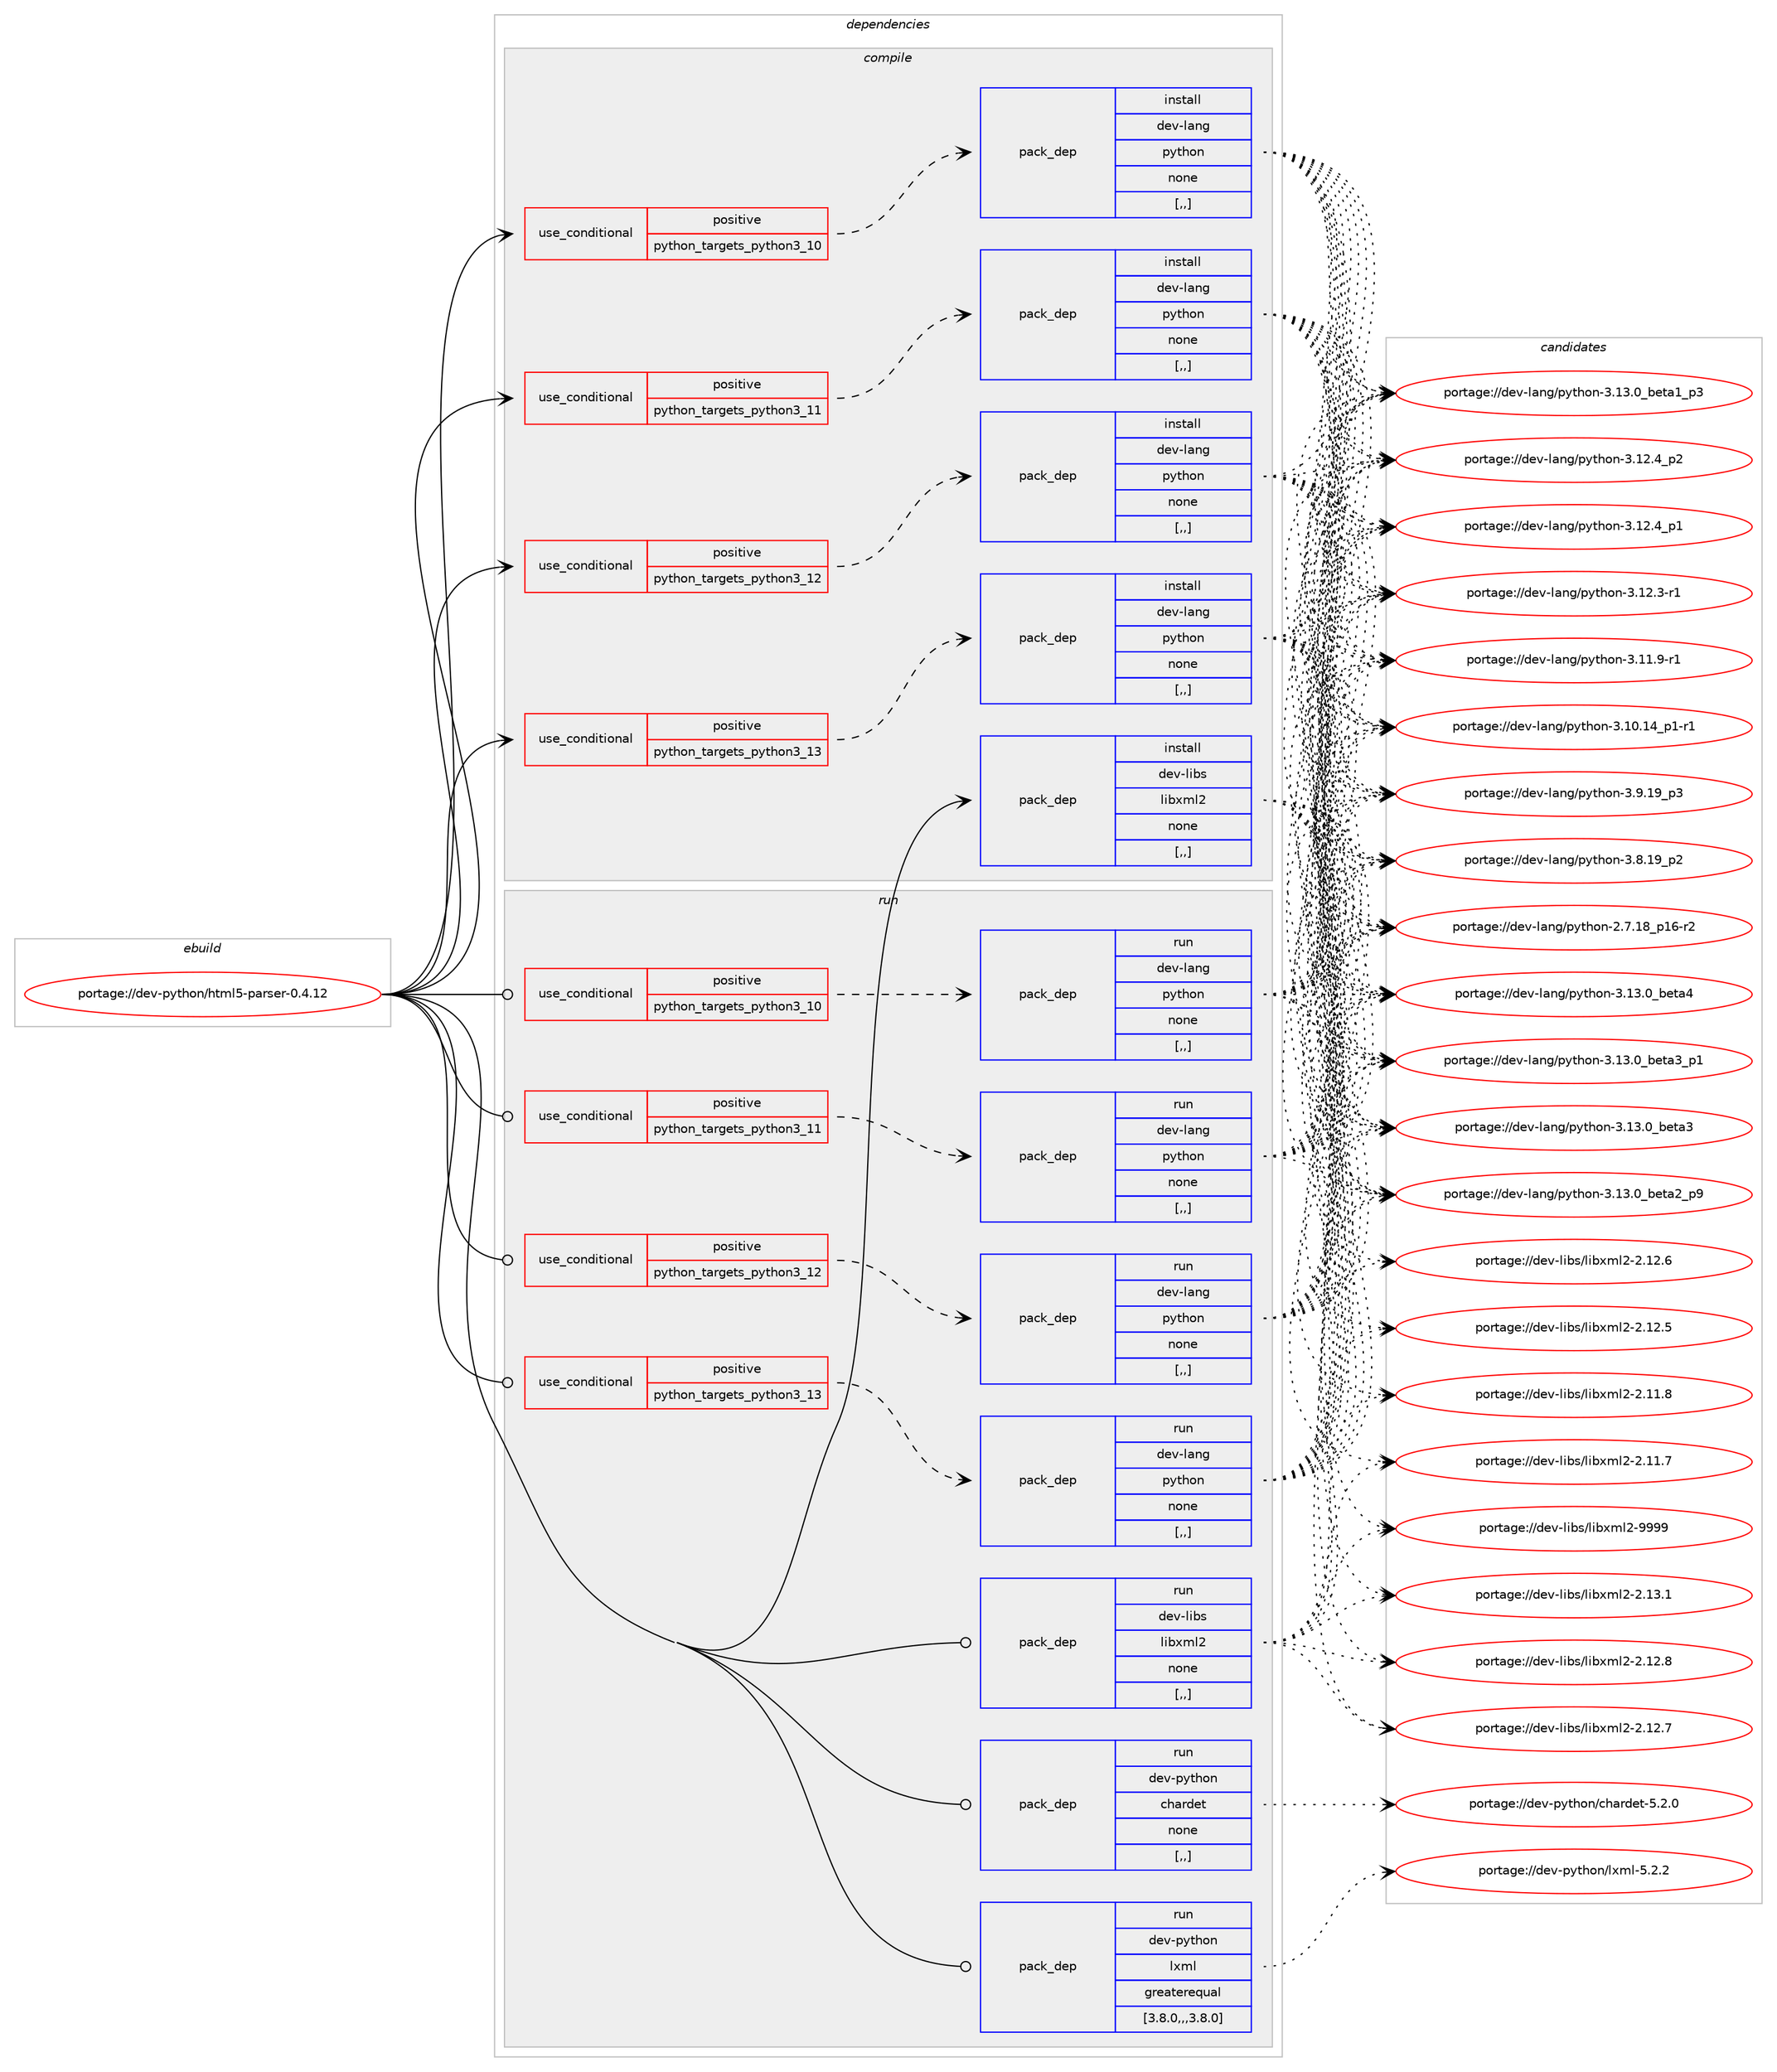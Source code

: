 digraph prolog {

# *************
# Graph options
# *************

newrank=true;
concentrate=true;
compound=true;
graph [rankdir=LR,fontname=Helvetica,fontsize=10,ranksep=1.5];#, ranksep=2.5, nodesep=0.2];
edge  [arrowhead=vee];
node  [fontname=Helvetica,fontsize=10];

# **********
# The ebuild
# **********

subgraph cluster_leftcol {
color=gray;
label=<<i>ebuild</i>>;
id [label="portage://dev-python/html5-parser-0.4.12", color=red, width=4, href="../dev-python/html5-parser-0.4.12.svg"];
}

# ****************
# The dependencies
# ****************

subgraph cluster_midcol {
color=gray;
label=<<i>dependencies</i>>;
subgraph cluster_compile {
fillcolor="#eeeeee";
style=filled;
label=<<i>compile</i>>;
subgraph cond33407 {
dependency147918 [label=<<TABLE BORDER="0" CELLBORDER="1" CELLSPACING="0" CELLPADDING="4"><TR><TD ROWSPAN="3" CELLPADDING="10">use_conditional</TD></TR><TR><TD>positive</TD></TR><TR><TD>python_targets_python3_10</TD></TR></TABLE>>, shape=none, color=red];
subgraph pack113262 {
dependency147919 [label=<<TABLE BORDER="0" CELLBORDER="1" CELLSPACING="0" CELLPADDING="4" WIDTH="220"><TR><TD ROWSPAN="6" CELLPADDING="30">pack_dep</TD></TR><TR><TD WIDTH="110">install</TD></TR><TR><TD>dev-lang</TD></TR><TR><TD>python</TD></TR><TR><TD>none</TD></TR><TR><TD>[,,]</TD></TR></TABLE>>, shape=none, color=blue];
}
dependency147918:e -> dependency147919:w [weight=20,style="dashed",arrowhead="vee"];
}
id:e -> dependency147918:w [weight=20,style="solid",arrowhead="vee"];
subgraph cond33408 {
dependency147920 [label=<<TABLE BORDER="0" CELLBORDER="1" CELLSPACING="0" CELLPADDING="4"><TR><TD ROWSPAN="3" CELLPADDING="10">use_conditional</TD></TR><TR><TD>positive</TD></TR><TR><TD>python_targets_python3_11</TD></TR></TABLE>>, shape=none, color=red];
subgraph pack113263 {
dependency147921 [label=<<TABLE BORDER="0" CELLBORDER="1" CELLSPACING="0" CELLPADDING="4" WIDTH="220"><TR><TD ROWSPAN="6" CELLPADDING="30">pack_dep</TD></TR><TR><TD WIDTH="110">install</TD></TR><TR><TD>dev-lang</TD></TR><TR><TD>python</TD></TR><TR><TD>none</TD></TR><TR><TD>[,,]</TD></TR></TABLE>>, shape=none, color=blue];
}
dependency147920:e -> dependency147921:w [weight=20,style="dashed",arrowhead="vee"];
}
id:e -> dependency147920:w [weight=20,style="solid",arrowhead="vee"];
subgraph cond33409 {
dependency147922 [label=<<TABLE BORDER="0" CELLBORDER="1" CELLSPACING="0" CELLPADDING="4"><TR><TD ROWSPAN="3" CELLPADDING="10">use_conditional</TD></TR><TR><TD>positive</TD></TR><TR><TD>python_targets_python3_12</TD></TR></TABLE>>, shape=none, color=red];
subgraph pack113264 {
dependency147923 [label=<<TABLE BORDER="0" CELLBORDER="1" CELLSPACING="0" CELLPADDING="4" WIDTH="220"><TR><TD ROWSPAN="6" CELLPADDING="30">pack_dep</TD></TR><TR><TD WIDTH="110">install</TD></TR><TR><TD>dev-lang</TD></TR><TR><TD>python</TD></TR><TR><TD>none</TD></TR><TR><TD>[,,]</TD></TR></TABLE>>, shape=none, color=blue];
}
dependency147922:e -> dependency147923:w [weight=20,style="dashed",arrowhead="vee"];
}
id:e -> dependency147922:w [weight=20,style="solid",arrowhead="vee"];
subgraph cond33410 {
dependency147924 [label=<<TABLE BORDER="0" CELLBORDER="1" CELLSPACING="0" CELLPADDING="4"><TR><TD ROWSPAN="3" CELLPADDING="10">use_conditional</TD></TR><TR><TD>positive</TD></TR><TR><TD>python_targets_python3_13</TD></TR></TABLE>>, shape=none, color=red];
subgraph pack113265 {
dependency147925 [label=<<TABLE BORDER="0" CELLBORDER="1" CELLSPACING="0" CELLPADDING="4" WIDTH="220"><TR><TD ROWSPAN="6" CELLPADDING="30">pack_dep</TD></TR><TR><TD WIDTH="110">install</TD></TR><TR><TD>dev-lang</TD></TR><TR><TD>python</TD></TR><TR><TD>none</TD></TR><TR><TD>[,,]</TD></TR></TABLE>>, shape=none, color=blue];
}
dependency147924:e -> dependency147925:w [weight=20,style="dashed",arrowhead="vee"];
}
id:e -> dependency147924:w [weight=20,style="solid",arrowhead="vee"];
subgraph pack113266 {
dependency147926 [label=<<TABLE BORDER="0" CELLBORDER="1" CELLSPACING="0" CELLPADDING="4" WIDTH="220"><TR><TD ROWSPAN="6" CELLPADDING="30">pack_dep</TD></TR><TR><TD WIDTH="110">install</TD></TR><TR><TD>dev-libs</TD></TR><TR><TD>libxml2</TD></TR><TR><TD>none</TD></TR><TR><TD>[,,]</TD></TR></TABLE>>, shape=none, color=blue];
}
id:e -> dependency147926:w [weight=20,style="solid",arrowhead="vee"];
}
subgraph cluster_compileandrun {
fillcolor="#eeeeee";
style=filled;
label=<<i>compile and run</i>>;
}
subgraph cluster_run {
fillcolor="#eeeeee";
style=filled;
label=<<i>run</i>>;
subgraph cond33411 {
dependency147927 [label=<<TABLE BORDER="0" CELLBORDER="1" CELLSPACING="0" CELLPADDING="4"><TR><TD ROWSPAN="3" CELLPADDING="10">use_conditional</TD></TR><TR><TD>positive</TD></TR><TR><TD>python_targets_python3_10</TD></TR></TABLE>>, shape=none, color=red];
subgraph pack113267 {
dependency147928 [label=<<TABLE BORDER="0" CELLBORDER="1" CELLSPACING="0" CELLPADDING="4" WIDTH="220"><TR><TD ROWSPAN="6" CELLPADDING="30">pack_dep</TD></TR><TR><TD WIDTH="110">run</TD></TR><TR><TD>dev-lang</TD></TR><TR><TD>python</TD></TR><TR><TD>none</TD></TR><TR><TD>[,,]</TD></TR></TABLE>>, shape=none, color=blue];
}
dependency147927:e -> dependency147928:w [weight=20,style="dashed",arrowhead="vee"];
}
id:e -> dependency147927:w [weight=20,style="solid",arrowhead="odot"];
subgraph cond33412 {
dependency147929 [label=<<TABLE BORDER="0" CELLBORDER="1" CELLSPACING="0" CELLPADDING="4"><TR><TD ROWSPAN="3" CELLPADDING="10">use_conditional</TD></TR><TR><TD>positive</TD></TR><TR><TD>python_targets_python3_11</TD></TR></TABLE>>, shape=none, color=red];
subgraph pack113268 {
dependency147930 [label=<<TABLE BORDER="0" CELLBORDER="1" CELLSPACING="0" CELLPADDING="4" WIDTH="220"><TR><TD ROWSPAN="6" CELLPADDING="30">pack_dep</TD></TR><TR><TD WIDTH="110">run</TD></TR><TR><TD>dev-lang</TD></TR><TR><TD>python</TD></TR><TR><TD>none</TD></TR><TR><TD>[,,]</TD></TR></TABLE>>, shape=none, color=blue];
}
dependency147929:e -> dependency147930:w [weight=20,style="dashed",arrowhead="vee"];
}
id:e -> dependency147929:w [weight=20,style="solid",arrowhead="odot"];
subgraph cond33413 {
dependency147931 [label=<<TABLE BORDER="0" CELLBORDER="1" CELLSPACING="0" CELLPADDING="4"><TR><TD ROWSPAN="3" CELLPADDING="10">use_conditional</TD></TR><TR><TD>positive</TD></TR><TR><TD>python_targets_python3_12</TD></TR></TABLE>>, shape=none, color=red];
subgraph pack113269 {
dependency147932 [label=<<TABLE BORDER="0" CELLBORDER="1" CELLSPACING="0" CELLPADDING="4" WIDTH="220"><TR><TD ROWSPAN="6" CELLPADDING="30">pack_dep</TD></TR><TR><TD WIDTH="110">run</TD></TR><TR><TD>dev-lang</TD></TR><TR><TD>python</TD></TR><TR><TD>none</TD></TR><TR><TD>[,,]</TD></TR></TABLE>>, shape=none, color=blue];
}
dependency147931:e -> dependency147932:w [weight=20,style="dashed",arrowhead="vee"];
}
id:e -> dependency147931:w [weight=20,style="solid",arrowhead="odot"];
subgraph cond33414 {
dependency147933 [label=<<TABLE BORDER="0" CELLBORDER="1" CELLSPACING="0" CELLPADDING="4"><TR><TD ROWSPAN="3" CELLPADDING="10">use_conditional</TD></TR><TR><TD>positive</TD></TR><TR><TD>python_targets_python3_13</TD></TR></TABLE>>, shape=none, color=red];
subgraph pack113270 {
dependency147934 [label=<<TABLE BORDER="0" CELLBORDER="1" CELLSPACING="0" CELLPADDING="4" WIDTH="220"><TR><TD ROWSPAN="6" CELLPADDING="30">pack_dep</TD></TR><TR><TD WIDTH="110">run</TD></TR><TR><TD>dev-lang</TD></TR><TR><TD>python</TD></TR><TR><TD>none</TD></TR><TR><TD>[,,]</TD></TR></TABLE>>, shape=none, color=blue];
}
dependency147933:e -> dependency147934:w [weight=20,style="dashed",arrowhead="vee"];
}
id:e -> dependency147933:w [weight=20,style="solid",arrowhead="odot"];
subgraph pack113271 {
dependency147935 [label=<<TABLE BORDER="0" CELLBORDER="1" CELLSPACING="0" CELLPADDING="4" WIDTH="220"><TR><TD ROWSPAN="6" CELLPADDING="30">pack_dep</TD></TR><TR><TD WIDTH="110">run</TD></TR><TR><TD>dev-libs</TD></TR><TR><TD>libxml2</TD></TR><TR><TD>none</TD></TR><TR><TD>[,,]</TD></TR></TABLE>>, shape=none, color=blue];
}
id:e -> dependency147935:w [weight=20,style="solid",arrowhead="odot"];
subgraph pack113272 {
dependency147936 [label=<<TABLE BORDER="0" CELLBORDER="1" CELLSPACING="0" CELLPADDING="4" WIDTH="220"><TR><TD ROWSPAN="6" CELLPADDING="30">pack_dep</TD></TR><TR><TD WIDTH="110">run</TD></TR><TR><TD>dev-python</TD></TR><TR><TD>chardet</TD></TR><TR><TD>none</TD></TR><TR><TD>[,,]</TD></TR></TABLE>>, shape=none, color=blue];
}
id:e -> dependency147936:w [weight=20,style="solid",arrowhead="odot"];
subgraph pack113273 {
dependency147937 [label=<<TABLE BORDER="0" CELLBORDER="1" CELLSPACING="0" CELLPADDING="4" WIDTH="220"><TR><TD ROWSPAN="6" CELLPADDING="30">pack_dep</TD></TR><TR><TD WIDTH="110">run</TD></TR><TR><TD>dev-python</TD></TR><TR><TD>lxml</TD></TR><TR><TD>greaterequal</TD></TR><TR><TD>[3.8.0,,,3.8.0]</TD></TR></TABLE>>, shape=none, color=blue];
}
id:e -> dependency147937:w [weight=20,style="solid",arrowhead="odot"];
}
}

# **************
# The candidates
# **************

subgraph cluster_choices {
rank=same;
color=gray;
label=<<i>candidates</i>>;

subgraph choice113262 {
color=black;
nodesep=1;
choice1001011184510897110103471121211161041111104551464951464895981011169752 [label="portage://dev-lang/python-3.13.0_beta4", color=red, width=4,href="../dev-lang/python-3.13.0_beta4.svg"];
choice10010111845108971101034711212111610411111045514649514648959810111697519511249 [label="portage://dev-lang/python-3.13.0_beta3_p1", color=red, width=4,href="../dev-lang/python-3.13.0_beta3_p1.svg"];
choice1001011184510897110103471121211161041111104551464951464895981011169751 [label="portage://dev-lang/python-3.13.0_beta3", color=red, width=4,href="../dev-lang/python-3.13.0_beta3.svg"];
choice10010111845108971101034711212111610411111045514649514648959810111697509511257 [label="portage://dev-lang/python-3.13.0_beta2_p9", color=red, width=4,href="../dev-lang/python-3.13.0_beta2_p9.svg"];
choice10010111845108971101034711212111610411111045514649514648959810111697499511251 [label="portage://dev-lang/python-3.13.0_beta1_p3", color=red, width=4,href="../dev-lang/python-3.13.0_beta1_p3.svg"];
choice100101118451089711010347112121116104111110455146495046529511250 [label="portage://dev-lang/python-3.12.4_p2", color=red, width=4,href="../dev-lang/python-3.12.4_p2.svg"];
choice100101118451089711010347112121116104111110455146495046529511249 [label="portage://dev-lang/python-3.12.4_p1", color=red, width=4,href="../dev-lang/python-3.12.4_p1.svg"];
choice100101118451089711010347112121116104111110455146495046514511449 [label="portage://dev-lang/python-3.12.3-r1", color=red, width=4,href="../dev-lang/python-3.12.3-r1.svg"];
choice100101118451089711010347112121116104111110455146494946574511449 [label="portage://dev-lang/python-3.11.9-r1", color=red, width=4,href="../dev-lang/python-3.11.9-r1.svg"];
choice100101118451089711010347112121116104111110455146494846495295112494511449 [label="portage://dev-lang/python-3.10.14_p1-r1", color=red, width=4,href="../dev-lang/python-3.10.14_p1-r1.svg"];
choice100101118451089711010347112121116104111110455146574649579511251 [label="portage://dev-lang/python-3.9.19_p3", color=red, width=4,href="../dev-lang/python-3.9.19_p3.svg"];
choice100101118451089711010347112121116104111110455146564649579511250 [label="portage://dev-lang/python-3.8.19_p2", color=red, width=4,href="../dev-lang/python-3.8.19_p2.svg"];
choice100101118451089711010347112121116104111110455046554649569511249544511450 [label="portage://dev-lang/python-2.7.18_p16-r2", color=red, width=4,href="../dev-lang/python-2.7.18_p16-r2.svg"];
dependency147919:e -> choice1001011184510897110103471121211161041111104551464951464895981011169752:w [style=dotted,weight="100"];
dependency147919:e -> choice10010111845108971101034711212111610411111045514649514648959810111697519511249:w [style=dotted,weight="100"];
dependency147919:e -> choice1001011184510897110103471121211161041111104551464951464895981011169751:w [style=dotted,weight="100"];
dependency147919:e -> choice10010111845108971101034711212111610411111045514649514648959810111697509511257:w [style=dotted,weight="100"];
dependency147919:e -> choice10010111845108971101034711212111610411111045514649514648959810111697499511251:w [style=dotted,weight="100"];
dependency147919:e -> choice100101118451089711010347112121116104111110455146495046529511250:w [style=dotted,weight="100"];
dependency147919:e -> choice100101118451089711010347112121116104111110455146495046529511249:w [style=dotted,weight="100"];
dependency147919:e -> choice100101118451089711010347112121116104111110455146495046514511449:w [style=dotted,weight="100"];
dependency147919:e -> choice100101118451089711010347112121116104111110455146494946574511449:w [style=dotted,weight="100"];
dependency147919:e -> choice100101118451089711010347112121116104111110455146494846495295112494511449:w [style=dotted,weight="100"];
dependency147919:e -> choice100101118451089711010347112121116104111110455146574649579511251:w [style=dotted,weight="100"];
dependency147919:e -> choice100101118451089711010347112121116104111110455146564649579511250:w [style=dotted,weight="100"];
dependency147919:e -> choice100101118451089711010347112121116104111110455046554649569511249544511450:w [style=dotted,weight="100"];
}
subgraph choice113263 {
color=black;
nodesep=1;
choice1001011184510897110103471121211161041111104551464951464895981011169752 [label="portage://dev-lang/python-3.13.0_beta4", color=red, width=4,href="../dev-lang/python-3.13.0_beta4.svg"];
choice10010111845108971101034711212111610411111045514649514648959810111697519511249 [label="portage://dev-lang/python-3.13.0_beta3_p1", color=red, width=4,href="../dev-lang/python-3.13.0_beta3_p1.svg"];
choice1001011184510897110103471121211161041111104551464951464895981011169751 [label="portage://dev-lang/python-3.13.0_beta3", color=red, width=4,href="../dev-lang/python-3.13.0_beta3.svg"];
choice10010111845108971101034711212111610411111045514649514648959810111697509511257 [label="portage://dev-lang/python-3.13.0_beta2_p9", color=red, width=4,href="../dev-lang/python-3.13.0_beta2_p9.svg"];
choice10010111845108971101034711212111610411111045514649514648959810111697499511251 [label="portage://dev-lang/python-3.13.0_beta1_p3", color=red, width=4,href="../dev-lang/python-3.13.0_beta1_p3.svg"];
choice100101118451089711010347112121116104111110455146495046529511250 [label="portage://dev-lang/python-3.12.4_p2", color=red, width=4,href="../dev-lang/python-3.12.4_p2.svg"];
choice100101118451089711010347112121116104111110455146495046529511249 [label="portage://dev-lang/python-3.12.4_p1", color=red, width=4,href="../dev-lang/python-3.12.4_p1.svg"];
choice100101118451089711010347112121116104111110455146495046514511449 [label="portage://dev-lang/python-3.12.3-r1", color=red, width=4,href="../dev-lang/python-3.12.3-r1.svg"];
choice100101118451089711010347112121116104111110455146494946574511449 [label="portage://dev-lang/python-3.11.9-r1", color=red, width=4,href="../dev-lang/python-3.11.9-r1.svg"];
choice100101118451089711010347112121116104111110455146494846495295112494511449 [label="portage://dev-lang/python-3.10.14_p1-r1", color=red, width=4,href="../dev-lang/python-3.10.14_p1-r1.svg"];
choice100101118451089711010347112121116104111110455146574649579511251 [label="portage://dev-lang/python-3.9.19_p3", color=red, width=4,href="../dev-lang/python-3.9.19_p3.svg"];
choice100101118451089711010347112121116104111110455146564649579511250 [label="portage://dev-lang/python-3.8.19_p2", color=red, width=4,href="../dev-lang/python-3.8.19_p2.svg"];
choice100101118451089711010347112121116104111110455046554649569511249544511450 [label="portage://dev-lang/python-2.7.18_p16-r2", color=red, width=4,href="../dev-lang/python-2.7.18_p16-r2.svg"];
dependency147921:e -> choice1001011184510897110103471121211161041111104551464951464895981011169752:w [style=dotted,weight="100"];
dependency147921:e -> choice10010111845108971101034711212111610411111045514649514648959810111697519511249:w [style=dotted,weight="100"];
dependency147921:e -> choice1001011184510897110103471121211161041111104551464951464895981011169751:w [style=dotted,weight="100"];
dependency147921:e -> choice10010111845108971101034711212111610411111045514649514648959810111697509511257:w [style=dotted,weight="100"];
dependency147921:e -> choice10010111845108971101034711212111610411111045514649514648959810111697499511251:w [style=dotted,weight="100"];
dependency147921:e -> choice100101118451089711010347112121116104111110455146495046529511250:w [style=dotted,weight="100"];
dependency147921:e -> choice100101118451089711010347112121116104111110455146495046529511249:w [style=dotted,weight="100"];
dependency147921:e -> choice100101118451089711010347112121116104111110455146495046514511449:w [style=dotted,weight="100"];
dependency147921:e -> choice100101118451089711010347112121116104111110455146494946574511449:w [style=dotted,weight="100"];
dependency147921:e -> choice100101118451089711010347112121116104111110455146494846495295112494511449:w [style=dotted,weight="100"];
dependency147921:e -> choice100101118451089711010347112121116104111110455146574649579511251:w [style=dotted,weight="100"];
dependency147921:e -> choice100101118451089711010347112121116104111110455146564649579511250:w [style=dotted,weight="100"];
dependency147921:e -> choice100101118451089711010347112121116104111110455046554649569511249544511450:w [style=dotted,weight="100"];
}
subgraph choice113264 {
color=black;
nodesep=1;
choice1001011184510897110103471121211161041111104551464951464895981011169752 [label="portage://dev-lang/python-3.13.0_beta4", color=red, width=4,href="../dev-lang/python-3.13.0_beta4.svg"];
choice10010111845108971101034711212111610411111045514649514648959810111697519511249 [label="portage://dev-lang/python-3.13.0_beta3_p1", color=red, width=4,href="../dev-lang/python-3.13.0_beta3_p1.svg"];
choice1001011184510897110103471121211161041111104551464951464895981011169751 [label="portage://dev-lang/python-3.13.0_beta3", color=red, width=4,href="../dev-lang/python-3.13.0_beta3.svg"];
choice10010111845108971101034711212111610411111045514649514648959810111697509511257 [label="portage://dev-lang/python-3.13.0_beta2_p9", color=red, width=4,href="../dev-lang/python-3.13.0_beta2_p9.svg"];
choice10010111845108971101034711212111610411111045514649514648959810111697499511251 [label="portage://dev-lang/python-3.13.0_beta1_p3", color=red, width=4,href="../dev-lang/python-3.13.0_beta1_p3.svg"];
choice100101118451089711010347112121116104111110455146495046529511250 [label="portage://dev-lang/python-3.12.4_p2", color=red, width=4,href="../dev-lang/python-3.12.4_p2.svg"];
choice100101118451089711010347112121116104111110455146495046529511249 [label="portage://dev-lang/python-3.12.4_p1", color=red, width=4,href="../dev-lang/python-3.12.4_p1.svg"];
choice100101118451089711010347112121116104111110455146495046514511449 [label="portage://dev-lang/python-3.12.3-r1", color=red, width=4,href="../dev-lang/python-3.12.3-r1.svg"];
choice100101118451089711010347112121116104111110455146494946574511449 [label="portage://dev-lang/python-3.11.9-r1", color=red, width=4,href="../dev-lang/python-3.11.9-r1.svg"];
choice100101118451089711010347112121116104111110455146494846495295112494511449 [label="portage://dev-lang/python-3.10.14_p1-r1", color=red, width=4,href="../dev-lang/python-3.10.14_p1-r1.svg"];
choice100101118451089711010347112121116104111110455146574649579511251 [label="portage://dev-lang/python-3.9.19_p3", color=red, width=4,href="../dev-lang/python-3.9.19_p3.svg"];
choice100101118451089711010347112121116104111110455146564649579511250 [label="portage://dev-lang/python-3.8.19_p2", color=red, width=4,href="../dev-lang/python-3.8.19_p2.svg"];
choice100101118451089711010347112121116104111110455046554649569511249544511450 [label="portage://dev-lang/python-2.7.18_p16-r2", color=red, width=4,href="../dev-lang/python-2.7.18_p16-r2.svg"];
dependency147923:e -> choice1001011184510897110103471121211161041111104551464951464895981011169752:w [style=dotted,weight="100"];
dependency147923:e -> choice10010111845108971101034711212111610411111045514649514648959810111697519511249:w [style=dotted,weight="100"];
dependency147923:e -> choice1001011184510897110103471121211161041111104551464951464895981011169751:w [style=dotted,weight="100"];
dependency147923:e -> choice10010111845108971101034711212111610411111045514649514648959810111697509511257:w [style=dotted,weight="100"];
dependency147923:e -> choice10010111845108971101034711212111610411111045514649514648959810111697499511251:w [style=dotted,weight="100"];
dependency147923:e -> choice100101118451089711010347112121116104111110455146495046529511250:w [style=dotted,weight="100"];
dependency147923:e -> choice100101118451089711010347112121116104111110455146495046529511249:w [style=dotted,weight="100"];
dependency147923:e -> choice100101118451089711010347112121116104111110455146495046514511449:w [style=dotted,weight="100"];
dependency147923:e -> choice100101118451089711010347112121116104111110455146494946574511449:w [style=dotted,weight="100"];
dependency147923:e -> choice100101118451089711010347112121116104111110455146494846495295112494511449:w [style=dotted,weight="100"];
dependency147923:e -> choice100101118451089711010347112121116104111110455146574649579511251:w [style=dotted,weight="100"];
dependency147923:e -> choice100101118451089711010347112121116104111110455146564649579511250:w [style=dotted,weight="100"];
dependency147923:e -> choice100101118451089711010347112121116104111110455046554649569511249544511450:w [style=dotted,weight="100"];
}
subgraph choice113265 {
color=black;
nodesep=1;
choice1001011184510897110103471121211161041111104551464951464895981011169752 [label="portage://dev-lang/python-3.13.0_beta4", color=red, width=4,href="../dev-lang/python-3.13.0_beta4.svg"];
choice10010111845108971101034711212111610411111045514649514648959810111697519511249 [label="portage://dev-lang/python-3.13.0_beta3_p1", color=red, width=4,href="../dev-lang/python-3.13.0_beta3_p1.svg"];
choice1001011184510897110103471121211161041111104551464951464895981011169751 [label="portage://dev-lang/python-3.13.0_beta3", color=red, width=4,href="../dev-lang/python-3.13.0_beta3.svg"];
choice10010111845108971101034711212111610411111045514649514648959810111697509511257 [label="portage://dev-lang/python-3.13.0_beta2_p9", color=red, width=4,href="../dev-lang/python-3.13.0_beta2_p9.svg"];
choice10010111845108971101034711212111610411111045514649514648959810111697499511251 [label="portage://dev-lang/python-3.13.0_beta1_p3", color=red, width=4,href="../dev-lang/python-3.13.0_beta1_p3.svg"];
choice100101118451089711010347112121116104111110455146495046529511250 [label="portage://dev-lang/python-3.12.4_p2", color=red, width=4,href="../dev-lang/python-3.12.4_p2.svg"];
choice100101118451089711010347112121116104111110455146495046529511249 [label="portage://dev-lang/python-3.12.4_p1", color=red, width=4,href="../dev-lang/python-3.12.4_p1.svg"];
choice100101118451089711010347112121116104111110455146495046514511449 [label="portage://dev-lang/python-3.12.3-r1", color=red, width=4,href="../dev-lang/python-3.12.3-r1.svg"];
choice100101118451089711010347112121116104111110455146494946574511449 [label="portage://dev-lang/python-3.11.9-r1", color=red, width=4,href="../dev-lang/python-3.11.9-r1.svg"];
choice100101118451089711010347112121116104111110455146494846495295112494511449 [label="portage://dev-lang/python-3.10.14_p1-r1", color=red, width=4,href="../dev-lang/python-3.10.14_p1-r1.svg"];
choice100101118451089711010347112121116104111110455146574649579511251 [label="portage://dev-lang/python-3.9.19_p3", color=red, width=4,href="../dev-lang/python-3.9.19_p3.svg"];
choice100101118451089711010347112121116104111110455146564649579511250 [label="portage://dev-lang/python-3.8.19_p2", color=red, width=4,href="../dev-lang/python-3.8.19_p2.svg"];
choice100101118451089711010347112121116104111110455046554649569511249544511450 [label="portage://dev-lang/python-2.7.18_p16-r2", color=red, width=4,href="../dev-lang/python-2.7.18_p16-r2.svg"];
dependency147925:e -> choice1001011184510897110103471121211161041111104551464951464895981011169752:w [style=dotted,weight="100"];
dependency147925:e -> choice10010111845108971101034711212111610411111045514649514648959810111697519511249:w [style=dotted,weight="100"];
dependency147925:e -> choice1001011184510897110103471121211161041111104551464951464895981011169751:w [style=dotted,weight="100"];
dependency147925:e -> choice10010111845108971101034711212111610411111045514649514648959810111697509511257:w [style=dotted,weight="100"];
dependency147925:e -> choice10010111845108971101034711212111610411111045514649514648959810111697499511251:w [style=dotted,weight="100"];
dependency147925:e -> choice100101118451089711010347112121116104111110455146495046529511250:w [style=dotted,weight="100"];
dependency147925:e -> choice100101118451089711010347112121116104111110455146495046529511249:w [style=dotted,weight="100"];
dependency147925:e -> choice100101118451089711010347112121116104111110455146495046514511449:w [style=dotted,weight="100"];
dependency147925:e -> choice100101118451089711010347112121116104111110455146494946574511449:w [style=dotted,weight="100"];
dependency147925:e -> choice100101118451089711010347112121116104111110455146494846495295112494511449:w [style=dotted,weight="100"];
dependency147925:e -> choice100101118451089711010347112121116104111110455146574649579511251:w [style=dotted,weight="100"];
dependency147925:e -> choice100101118451089711010347112121116104111110455146564649579511250:w [style=dotted,weight="100"];
dependency147925:e -> choice100101118451089711010347112121116104111110455046554649569511249544511450:w [style=dotted,weight="100"];
}
subgraph choice113266 {
color=black;
nodesep=1;
choice10010111845108105981154710810598120109108504557575757 [label="portage://dev-libs/libxml2-9999", color=red, width=4,href="../dev-libs/libxml2-9999.svg"];
choice100101118451081059811547108105981201091085045504649514649 [label="portage://dev-libs/libxml2-2.13.1", color=red, width=4,href="../dev-libs/libxml2-2.13.1.svg"];
choice100101118451081059811547108105981201091085045504649504656 [label="portage://dev-libs/libxml2-2.12.8", color=red, width=4,href="../dev-libs/libxml2-2.12.8.svg"];
choice100101118451081059811547108105981201091085045504649504655 [label="portage://dev-libs/libxml2-2.12.7", color=red, width=4,href="../dev-libs/libxml2-2.12.7.svg"];
choice100101118451081059811547108105981201091085045504649504654 [label="portage://dev-libs/libxml2-2.12.6", color=red, width=4,href="../dev-libs/libxml2-2.12.6.svg"];
choice100101118451081059811547108105981201091085045504649504653 [label="portage://dev-libs/libxml2-2.12.5", color=red, width=4,href="../dev-libs/libxml2-2.12.5.svg"];
choice100101118451081059811547108105981201091085045504649494656 [label="portage://dev-libs/libxml2-2.11.8", color=red, width=4,href="../dev-libs/libxml2-2.11.8.svg"];
choice100101118451081059811547108105981201091085045504649494655 [label="portage://dev-libs/libxml2-2.11.7", color=red, width=4,href="../dev-libs/libxml2-2.11.7.svg"];
dependency147926:e -> choice10010111845108105981154710810598120109108504557575757:w [style=dotted,weight="100"];
dependency147926:e -> choice100101118451081059811547108105981201091085045504649514649:w [style=dotted,weight="100"];
dependency147926:e -> choice100101118451081059811547108105981201091085045504649504656:w [style=dotted,weight="100"];
dependency147926:e -> choice100101118451081059811547108105981201091085045504649504655:w [style=dotted,weight="100"];
dependency147926:e -> choice100101118451081059811547108105981201091085045504649504654:w [style=dotted,weight="100"];
dependency147926:e -> choice100101118451081059811547108105981201091085045504649504653:w [style=dotted,weight="100"];
dependency147926:e -> choice100101118451081059811547108105981201091085045504649494656:w [style=dotted,weight="100"];
dependency147926:e -> choice100101118451081059811547108105981201091085045504649494655:w [style=dotted,weight="100"];
}
subgraph choice113267 {
color=black;
nodesep=1;
choice1001011184510897110103471121211161041111104551464951464895981011169752 [label="portage://dev-lang/python-3.13.0_beta4", color=red, width=4,href="../dev-lang/python-3.13.0_beta4.svg"];
choice10010111845108971101034711212111610411111045514649514648959810111697519511249 [label="portage://dev-lang/python-3.13.0_beta3_p1", color=red, width=4,href="../dev-lang/python-3.13.0_beta3_p1.svg"];
choice1001011184510897110103471121211161041111104551464951464895981011169751 [label="portage://dev-lang/python-3.13.0_beta3", color=red, width=4,href="../dev-lang/python-3.13.0_beta3.svg"];
choice10010111845108971101034711212111610411111045514649514648959810111697509511257 [label="portage://dev-lang/python-3.13.0_beta2_p9", color=red, width=4,href="../dev-lang/python-3.13.0_beta2_p9.svg"];
choice10010111845108971101034711212111610411111045514649514648959810111697499511251 [label="portage://dev-lang/python-3.13.0_beta1_p3", color=red, width=4,href="../dev-lang/python-3.13.0_beta1_p3.svg"];
choice100101118451089711010347112121116104111110455146495046529511250 [label="portage://dev-lang/python-3.12.4_p2", color=red, width=4,href="../dev-lang/python-3.12.4_p2.svg"];
choice100101118451089711010347112121116104111110455146495046529511249 [label="portage://dev-lang/python-3.12.4_p1", color=red, width=4,href="../dev-lang/python-3.12.4_p1.svg"];
choice100101118451089711010347112121116104111110455146495046514511449 [label="portage://dev-lang/python-3.12.3-r1", color=red, width=4,href="../dev-lang/python-3.12.3-r1.svg"];
choice100101118451089711010347112121116104111110455146494946574511449 [label="portage://dev-lang/python-3.11.9-r1", color=red, width=4,href="../dev-lang/python-3.11.9-r1.svg"];
choice100101118451089711010347112121116104111110455146494846495295112494511449 [label="portage://dev-lang/python-3.10.14_p1-r1", color=red, width=4,href="../dev-lang/python-3.10.14_p1-r1.svg"];
choice100101118451089711010347112121116104111110455146574649579511251 [label="portage://dev-lang/python-3.9.19_p3", color=red, width=4,href="../dev-lang/python-3.9.19_p3.svg"];
choice100101118451089711010347112121116104111110455146564649579511250 [label="portage://dev-lang/python-3.8.19_p2", color=red, width=4,href="../dev-lang/python-3.8.19_p2.svg"];
choice100101118451089711010347112121116104111110455046554649569511249544511450 [label="portage://dev-lang/python-2.7.18_p16-r2", color=red, width=4,href="../dev-lang/python-2.7.18_p16-r2.svg"];
dependency147928:e -> choice1001011184510897110103471121211161041111104551464951464895981011169752:w [style=dotted,weight="100"];
dependency147928:e -> choice10010111845108971101034711212111610411111045514649514648959810111697519511249:w [style=dotted,weight="100"];
dependency147928:e -> choice1001011184510897110103471121211161041111104551464951464895981011169751:w [style=dotted,weight="100"];
dependency147928:e -> choice10010111845108971101034711212111610411111045514649514648959810111697509511257:w [style=dotted,weight="100"];
dependency147928:e -> choice10010111845108971101034711212111610411111045514649514648959810111697499511251:w [style=dotted,weight="100"];
dependency147928:e -> choice100101118451089711010347112121116104111110455146495046529511250:w [style=dotted,weight="100"];
dependency147928:e -> choice100101118451089711010347112121116104111110455146495046529511249:w [style=dotted,weight="100"];
dependency147928:e -> choice100101118451089711010347112121116104111110455146495046514511449:w [style=dotted,weight="100"];
dependency147928:e -> choice100101118451089711010347112121116104111110455146494946574511449:w [style=dotted,weight="100"];
dependency147928:e -> choice100101118451089711010347112121116104111110455146494846495295112494511449:w [style=dotted,weight="100"];
dependency147928:e -> choice100101118451089711010347112121116104111110455146574649579511251:w [style=dotted,weight="100"];
dependency147928:e -> choice100101118451089711010347112121116104111110455146564649579511250:w [style=dotted,weight="100"];
dependency147928:e -> choice100101118451089711010347112121116104111110455046554649569511249544511450:w [style=dotted,weight="100"];
}
subgraph choice113268 {
color=black;
nodesep=1;
choice1001011184510897110103471121211161041111104551464951464895981011169752 [label="portage://dev-lang/python-3.13.0_beta4", color=red, width=4,href="../dev-lang/python-3.13.0_beta4.svg"];
choice10010111845108971101034711212111610411111045514649514648959810111697519511249 [label="portage://dev-lang/python-3.13.0_beta3_p1", color=red, width=4,href="../dev-lang/python-3.13.0_beta3_p1.svg"];
choice1001011184510897110103471121211161041111104551464951464895981011169751 [label="portage://dev-lang/python-3.13.0_beta3", color=red, width=4,href="../dev-lang/python-3.13.0_beta3.svg"];
choice10010111845108971101034711212111610411111045514649514648959810111697509511257 [label="portage://dev-lang/python-3.13.0_beta2_p9", color=red, width=4,href="../dev-lang/python-3.13.0_beta2_p9.svg"];
choice10010111845108971101034711212111610411111045514649514648959810111697499511251 [label="portage://dev-lang/python-3.13.0_beta1_p3", color=red, width=4,href="../dev-lang/python-3.13.0_beta1_p3.svg"];
choice100101118451089711010347112121116104111110455146495046529511250 [label="portage://dev-lang/python-3.12.4_p2", color=red, width=4,href="../dev-lang/python-3.12.4_p2.svg"];
choice100101118451089711010347112121116104111110455146495046529511249 [label="portage://dev-lang/python-3.12.4_p1", color=red, width=4,href="../dev-lang/python-3.12.4_p1.svg"];
choice100101118451089711010347112121116104111110455146495046514511449 [label="portage://dev-lang/python-3.12.3-r1", color=red, width=4,href="../dev-lang/python-3.12.3-r1.svg"];
choice100101118451089711010347112121116104111110455146494946574511449 [label="portage://dev-lang/python-3.11.9-r1", color=red, width=4,href="../dev-lang/python-3.11.9-r1.svg"];
choice100101118451089711010347112121116104111110455146494846495295112494511449 [label="portage://dev-lang/python-3.10.14_p1-r1", color=red, width=4,href="../dev-lang/python-3.10.14_p1-r1.svg"];
choice100101118451089711010347112121116104111110455146574649579511251 [label="portage://dev-lang/python-3.9.19_p3", color=red, width=4,href="../dev-lang/python-3.9.19_p3.svg"];
choice100101118451089711010347112121116104111110455146564649579511250 [label="portage://dev-lang/python-3.8.19_p2", color=red, width=4,href="../dev-lang/python-3.8.19_p2.svg"];
choice100101118451089711010347112121116104111110455046554649569511249544511450 [label="portage://dev-lang/python-2.7.18_p16-r2", color=red, width=4,href="../dev-lang/python-2.7.18_p16-r2.svg"];
dependency147930:e -> choice1001011184510897110103471121211161041111104551464951464895981011169752:w [style=dotted,weight="100"];
dependency147930:e -> choice10010111845108971101034711212111610411111045514649514648959810111697519511249:w [style=dotted,weight="100"];
dependency147930:e -> choice1001011184510897110103471121211161041111104551464951464895981011169751:w [style=dotted,weight="100"];
dependency147930:e -> choice10010111845108971101034711212111610411111045514649514648959810111697509511257:w [style=dotted,weight="100"];
dependency147930:e -> choice10010111845108971101034711212111610411111045514649514648959810111697499511251:w [style=dotted,weight="100"];
dependency147930:e -> choice100101118451089711010347112121116104111110455146495046529511250:w [style=dotted,weight="100"];
dependency147930:e -> choice100101118451089711010347112121116104111110455146495046529511249:w [style=dotted,weight="100"];
dependency147930:e -> choice100101118451089711010347112121116104111110455146495046514511449:w [style=dotted,weight="100"];
dependency147930:e -> choice100101118451089711010347112121116104111110455146494946574511449:w [style=dotted,weight="100"];
dependency147930:e -> choice100101118451089711010347112121116104111110455146494846495295112494511449:w [style=dotted,weight="100"];
dependency147930:e -> choice100101118451089711010347112121116104111110455146574649579511251:w [style=dotted,weight="100"];
dependency147930:e -> choice100101118451089711010347112121116104111110455146564649579511250:w [style=dotted,weight="100"];
dependency147930:e -> choice100101118451089711010347112121116104111110455046554649569511249544511450:w [style=dotted,weight="100"];
}
subgraph choice113269 {
color=black;
nodesep=1;
choice1001011184510897110103471121211161041111104551464951464895981011169752 [label="portage://dev-lang/python-3.13.0_beta4", color=red, width=4,href="../dev-lang/python-3.13.0_beta4.svg"];
choice10010111845108971101034711212111610411111045514649514648959810111697519511249 [label="portage://dev-lang/python-3.13.0_beta3_p1", color=red, width=4,href="../dev-lang/python-3.13.0_beta3_p1.svg"];
choice1001011184510897110103471121211161041111104551464951464895981011169751 [label="portage://dev-lang/python-3.13.0_beta3", color=red, width=4,href="../dev-lang/python-3.13.0_beta3.svg"];
choice10010111845108971101034711212111610411111045514649514648959810111697509511257 [label="portage://dev-lang/python-3.13.0_beta2_p9", color=red, width=4,href="../dev-lang/python-3.13.0_beta2_p9.svg"];
choice10010111845108971101034711212111610411111045514649514648959810111697499511251 [label="portage://dev-lang/python-3.13.0_beta1_p3", color=red, width=4,href="../dev-lang/python-3.13.0_beta1_p3.svg"];
choice100101118451089711010347112121116104111110455146495046529511250 [label="portage://dev-lang/python-3.12.4_p2", color=red, width=4,href="../dev-lang/python-3.12.4_p2.svg"];
choice100101118451089711010347112121116104111110455146495046529511249 [label="portage://dev-lang/python-3.12.4_p1", color=red, width=4,href="../dev-lang/python-3.12.4_p1.svg"];
choice100101118451089711010347112121116104111110455146495046514511449 [label="portage://dev-lang/python-3.12.3-r1", color=red, width=4,href="../dev-lang/python-3.12.3-r1.svg"];
choice100101118451089711010347112121116104111110455146494946574511449 [label="portage://dev-lang/python-3.11.9-r1", color=red, width=4,href="../dev-lang/python-3.11.9-r1.svg"];
choice100101118451089711010347112121116104111110455146494846495295112494511449 [label="portage://dev-lang/python-3.10.14_p1-r1", color=red, width=4,href="../dev-lang/python-3.10.14_p1-r1.svg"];
choice100101118451089711010347112121116104111110455146574649579511251 [label="portage://dev-lang/python-3.9.19_p3", color=red, width=4,href="../dev-lang/python-3.9.19_p3.svg"];
choice100101118451089711010347112121116104111110455146564649579511250 [label="portage://dev-lang/python-3.8.19_p2", color=red, width=4,href="../dev-lang/python-3.8.19_p2.svg"];
choice100101118451089711010347112121116104111110455046554649569511249544511450 [label="portage://dev-lang/python-2.7.18_p16-r2", color=red, width=4,href="../dev-lang/python-2.7.18_p16-r2.svg"];
dependency147932:e -> choice1001011184510897110103471121211161041111104551464951464895981011169752:w [style=dotted,weight="100"];
dependency147932:e -> choice10010111845108971101034711212111610411111045514649514648959810111697519511249:w [style=dotted,weight="100"];
dependency147932:e -> choice1001011184510897110103471121211161041111104551464951464895981011169751:w [style=dotted,weight="100"];
dependency147932:e -> choice10010111845108971101034711212111610411111045514649514648959810111697509511257:w [style=dotted,weight="100"];
dependency147932:e -> choice10010111845108971101034711212111610411111045514649514648959810111697499511251:w [style=dotted,weight="100"];
dependency147932:e -> choice100101118451089711010347112121116104111110455146495046529511250:w [style=dotted,weight="100"];
dependency147932:e -> choice100101118451089711010347112121116104111110455146495046529511249:w [style=dotted,weight="100"];
dependency147932:e -> choice100101118451089711010347112121116104111110455146495046514511449:w [style=dotted,weight="100"];
dependency147932:e -> choice100101118451089711010347112121116104111110455146494946574511449:w [style=dotted,weight="100"];
dependency147932:e -> choice100101118451089711010347112121116104111110455146494846495295112494511449:w [style=dotted,weight="100"];
dependency147932:e -> choice100101118451089711010347112121116104111110455146574649579511251:w [style=dotted,weight="100"];
dependency147932:e -> choice100101118451089711010347112121116104111110455146564649579511250:w [style=dotted,weight="100"];
dependency147932:e -> choice100101118451089711010347112121116104111110455046554649569511249544511450:w [style=dotted,weight="100"];
}
subgraph choice113270 {
color=black;
nodesep=1;
choice1001011184510897110103471121211161041111104551464951464895981011169752 [label="portage://dev-lang/python-3.13.0_beta4", color=red, width=4,href="../dev-lang/python-3.13.0_beta4.svg"];
choice10010111845108971101034711212111610411111045514649514648959810111697519511249 [label="portage://dev-lang/python-3.13.0_beta3_p1", color=red, width=4,href="../dev-lang/python-3.13.0_beta3_p1.svg"];
choice1001011184510897110103471121211161041111104551464951464895981011169751 [label="portage://dev-lang/python-3.13.0_beta3", color=red, width=4,href="../dev-lang/python-3.13.0_beta3.svg"];
choice10010111845108971101034711212111610411111045514649514648959810111697509511257 [label="portage://dev-lang/python-3.13.0_beta2_p9", color=red, width=4,href="../dev-lang/python-3.13.0_beta2_p9.svg"];
choice10010111845108971101034711212111610411111045514649514648959810111697499511251 [label="portage://dev-lang/python-3.13.0_beta1_p3", color=red, width=4,href="../dev-lang/python-3.13.0_beta1_p3.svg"];
choice100101118451089711010347112121116104111110455146495046529511250 [label="portage://dev-lang/python-3.12.4_p2", color=red, width=4,href="../dev-lang/python-3.12.4_p2.svg"];
choice100101118451089711010347112121116104111110455146495046529511249 [label="portage://dev-lang/python-3.12.4_p1", color=red, width=4,href="../dev-lang/python-3.12.4_p1.svg"];
choice100101118451089711010347112121116104111110455146495046514511449 [label="portage://dev-lang/python-3.12.3-r1", color=red, width=4,href="../dev-lang/python-3.12.3-r1.svg"];
choice100101118451089711010347112121116104111110455146494946574511449 [label="portage://dev-lang/python-3.11.9-r1", color=red, width=4,href="../dev-lang/python-3.11.9-r1.svg"];
choice100101118451089711010347112121116104111110455146494846495295112494511449 [label="portage://dev-lang/python-3.10.14_p1-r1", color=red, width=4,href="../dev-lang/python-3.10.14_p1-r1.svg"];
choice100101118451089711010347112121116104111110455146574649579511251 [label="portage://dev-lang/python-3.9.19_p3", color=red, width=4,href="../dev-lang/python-3.9.19_p3.svg"];
choice100101118451089711010347112121116104111110455146564649579511250 [label="portage://dev-lang/python-3.8.19_p2", color=red, width=4,href="../dev-lang/python-3.8.19_p2.svg"];
choice100101118451089711010347112121116104111110455046554649569511249544511450 [label="portage://dev-lang/python-2.7.18_p16-r2", color=red, width=4,href="../dev-lang/python-2.7.18_p16-r2.svg"];
dependency147934:e -> choice1001011184510897110103471121211161041111104551464951464895981011169752:w [style=dotted,weight="100"];
dependency147934:e -> choice10010111845108971101034711212111610411111045514649514648959810111697519511249:w [style=dotted,weight="100"];
dependency147934:e -> choice1001011184510897110103471121211161041111104551464951464895981011169751:w [style=dotted,weight="100"];
dependency147934:e -> choice10010111845108971101034711212111610411111045514649514648959810111697509511257:w [style=dotted,weight="100"];
dependency147934:e -> choice10010111845108971101034711212111610411111045514649514648959810111697499511251:w [style=dotted,weight="100"];
dependency147934:e -> choice100101118451089711010347112121116104111110455146495046529511250:w [style=dotted,weight="100"];
dependency147934:e -> choice100101118451089711010347112121116104111110455146495046529511249:w [style=dotted,weight="100"];
dependency147934:e -> choice100101118451089711010347112121116104111110455146495046514511449:w [style=dotted,weight="100"];
dependency147934:e -> choice100101118451089711010347112121116104111110455146494946574511449:w [style=dotted,weight="100"];
dependency147934:e -> choice100101118451089711010347112121116104111110455146494846495295112494511449:w [style=dotted,weight="100"];
dependency147934:e -> choice100101118451089711010347112121116104111110455146574649579511251:w [style=dotted,weight="100"];
dependency147934:e -> choice100101118451089711010347112121116104111110455146564649579511250:w [style=dotted,weight="100"];
dependency147934:e -> choice100101118451089711010347112121116104111110455046554649569511249544511450:w [style=dotted,weight="100"];
}
subgraph choice113271 {
color=black;
nodesep=1;
choice10010111845108105981154710810598120109108504557575757 [label="portage://dev-libs/libxml2-9999", color=red, width=4,href="../dev-libs/libxml2-9999.svg"];
choice100101118451081059811547108105981201091085045504649514649 [label="portage://dev-libs/libxml2-2.13.1", color=red, width=4,href="../dev-libs/libxml2-2.13.1.svg"];
choice100101118451081059811547108105981201091085045504649504656 [label="portage://dev-libs/libxml2-2.12.8", color=red, width=4,href="../dev-libs/libxml2-2.12.8.svg"];
choice100101118451081059811547108105981201091085045504649504655 [label="portage://dev-libs/libxml2-2.12.7", color=red, width=4,href="../dev-libs/libxml2-2.12.7.svg"];
choice100101118451081059811547108105981201091085045504649504654 [label="portage://dev-libs/libxml2-2.12.6", color=red, width=4,href="../dev-libs/libxml2-2.12.6.svg"];
choice100101118451081059811547108105981201091085045504649504653 [label="portage://dev-libs/libxml2-2.12.5", color=red, width=4,href="../dev-libs/libxml2-2.12.5.svg"];
choice100101118451081059811547108105981201091085045504649494656 [label="portage://dev-libs/libxml2-2.11.8", color=red, width=4,href="../dev-libs/libxml2-2.11.8.svg"];
choice100101118451081059811547108105981201091085045504649494655 [label="portage://dev-libs/libxml2-2.11.7", color=red, width=4,href="../dev-libs/libxml2-2.11.7.svg"];
dependency147935:e -> choice10010111845108105981154710810598120109108504557575757:w [style=dotted,weight="100"];
dependency147935:e -> choice100101118451081059811547108105981201091085045504649514649:w [style=dotted,weight="100"];
dependency147935:e -> choice100101118451081059811547108105981201091085045504649504656:w [style=dotted,weight="100"];
dependency147935:e -> choice100101118451081059811547108105981201091085045504649504655:w [style=dotted,weight="100"];
dependency147935:e -> choice100101118451081059811547108105981201091085045504649504654:w [style=dotted,weight="100"];
dependency147935:e -> choice100101118451081059811547108105981201091085045504649504653:w [style=dotted,weight="100"];
dependency147935:e -> choice100101118451081059811547108105981201091085045504649494656:w [style=dotted,weight="100"];
dependency147935:e -> choice100101118451081059811547108105981201091085045504649494655:w [style=dotted,weight="100"];
}
subgraph choice113272 {
color=black;
nodesep=1;
choice10010111845112121116104111110479910497114100101116455346504648 [label="portage://dev-python/chardet-5.2.0", color=red, width=4,href="../dev-python/chardet-5.2.0.svg"];
dependency147936:e -> choice10010111845112121116104111110479910497114100101116455346504648:w [style=dotted,weight="100"];
}
subgraph choice113273 {
color=black;
nodesep=1;
choice1001011184511212111610411111047108120109108455346504650 [label="portage://dev-python/lxml-5.2.2", color=red, width=4,href="../dev-python/lxml-5.2.2.svg"];
dependency147937:e -> choice1001011184511212111610411111047108120109108455346504650:w [style=dotted,weight="100"];
}
}

}
